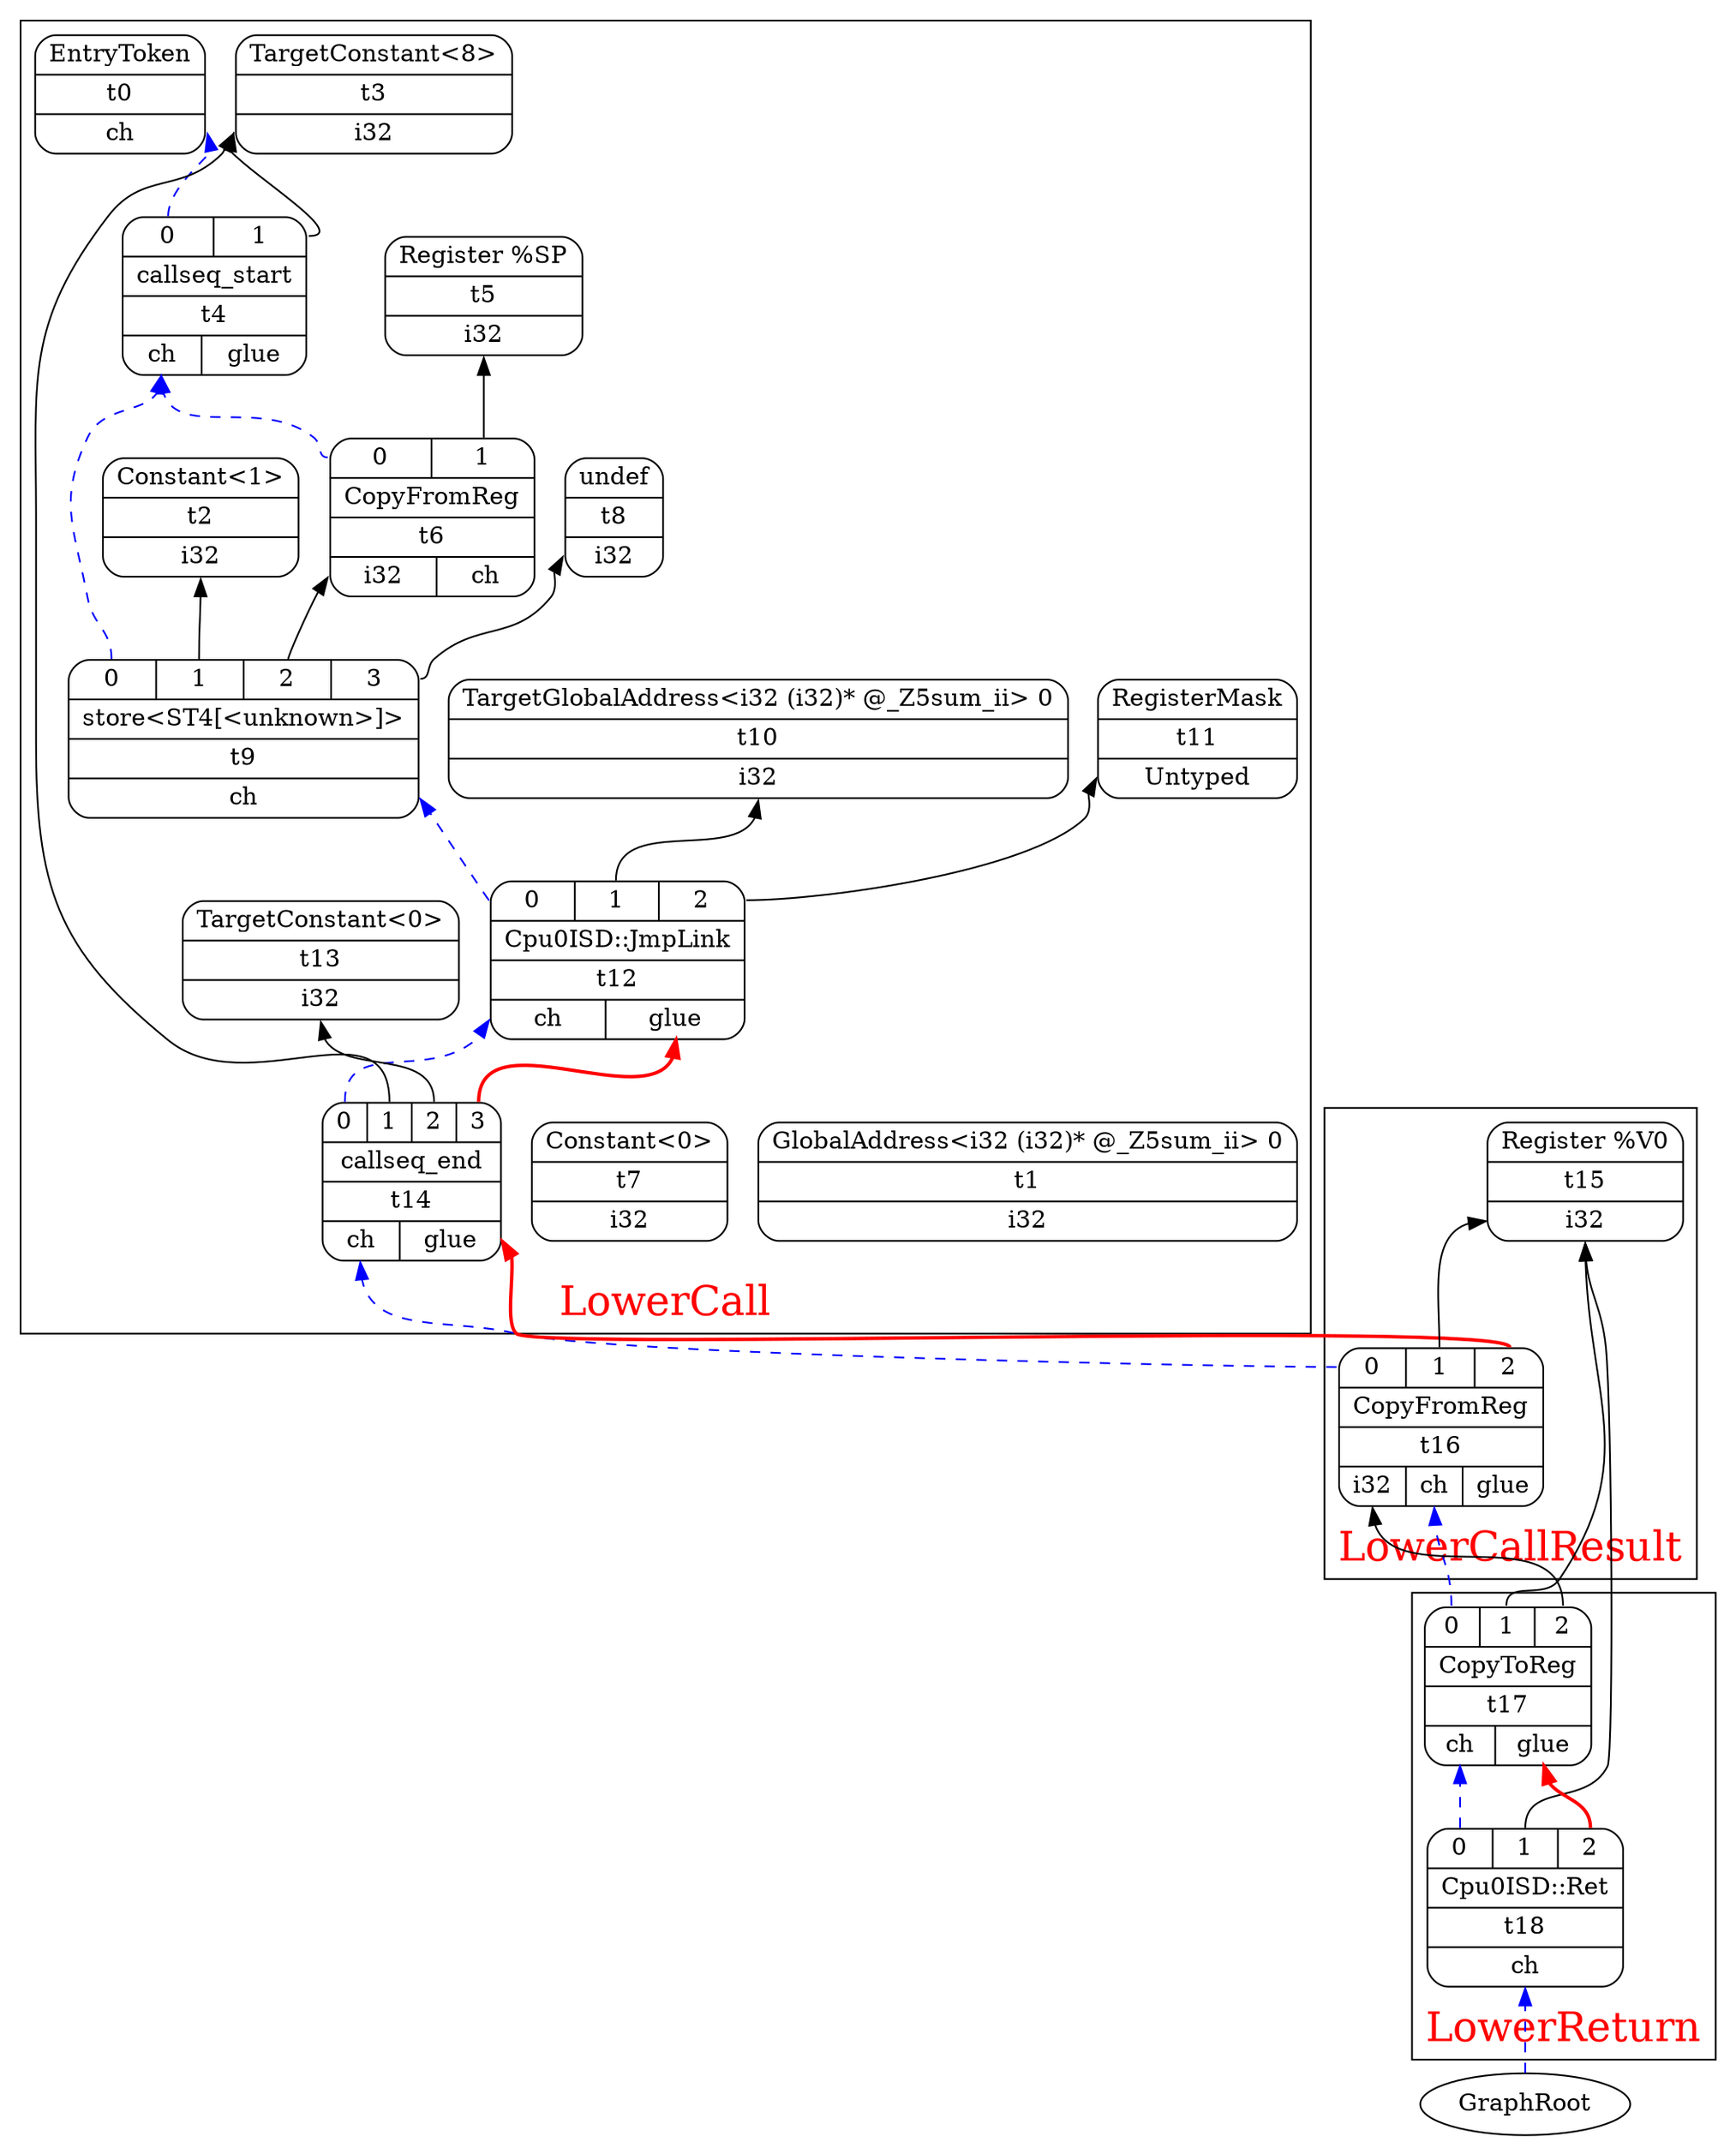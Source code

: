 digraph "dag-combine1 input for _Z10call_sum_iv:" {
	rankdir="BT";
//	label="Figure Outgoing arguments DAG (A) created for ch9_outgoing.cpp with -cpu0-s32-calls=true";

  subgraph cluster_0 {
    fontcolor=red;
    fontsize=24;
    label = "LowerCall";
	Node0x102f0d060 [shape=record,shape=Mrecord,label="{EntryToken|t0|{<d0>ch}}"];
	Node0x10304f200 [shape=record,shape=Mrecord,label="{GlobalAddress\<i32 (i32)* @_Z5sum_ii\> 0|t1|{<d0>i32}}"];
	Node0x10304f270 [shape=record,shape=Mrecord,label="{Constant\<1\>|t2|{<d0>i32}}"];
	Node0x10304f2e0 [shape=record,shape=Mrecord,label="{TargetConstant\<8\>|t3|{<d0>i32}}"];
	Node0x10304f350 [shape=record,shape=Mrecord,label="{{<s0>0|<s1>1}|callseq_start|t4|{<d0>ch|<d1>glue}}"];
	Node0x10304f350:s0 -> Node0x102f0d060:d0[color=blue,style=dashed];
	Node0x10304f350:s1 -> Node0x10304f2e0:d0;
	Node0x10304f3c0 [shape=record,shape=Mrecord,label="{Register %SP|t5|{<d0>i32}}"];
	Node0x10304f430 [shape=record,shape=Mrecord,label="{{<s0>0|<s1>1}|CopyFromReg|t6|{<d0>i32|<d1>ch}}"];
	Node0x10304f430:s0 -> Node0x10304f350:d0[color=blue,style=dashed];
	Node0x10304f430:s1 -> Node0x10304f3c0:d0;
	Node0x10304f4a0 [shape=record,shape=Mrecord,label="{Constant\<0\>|t7|{<d0>i32}}"];
	Node0x10304f510 [shape=record,shape=Mrecord,label="{undef|t8|{<d0>i32}}"];
	Node0x10304f580 [shape=record,shape=Mrecord,label="{{<s0>0|<s1>1|<s2>2|<s3>3}|store\<ST4[\<unknown\>]\>|t9|{<d0>ch}}"];
	Node0x10304f580:s0 -> Node0x10304f350:d0[color=blue,style=dashed];
	Node0x10304f580:s1 -> Node0x10304f270:d0;
	Node0x10304f580:s2 -> Node0x10304f430:d0;
	Node0x10304f580:s3 -> Node0x10304f510:d0;
	Node0x10304f5f0 [shape=record,shape=Mrecord,label="{TargetGlobalAddress\<i32 (i32)* @_Z5sum_ii\> 0|t10|{<d0>i32}}"];
	Node0x10304f660 [shape=record,shape=Mrecord,label="{RegisterMask|t11|{<d0>Untyped}}"];
	Node0x10304f6d0 [shape=record,shape=Mrecord,label="{{<s0>0|<s1>1|<s2>2}|Cpu0ISD::JmpLink|t12|{<d0>ch|<d1>glue}}"];
	Node0x10304f6d0:s0 -> Node0x10304f580:d0[color=blue,style=dashed];
	Node0x10304f6d0:s1 -> Node0x10304f5f0:d0;
	Node0x10304f6d0:s2 -> Node0x10304f660:d0;
	Node0x10304f740 [shape=record,shape=Mrecord,label="{TargetConstant\<0\>|t13|{<d0>i32}}"];
	Node0x10304f7b0 [shape=record,shape=Mrecord,label="{{<s0>0|<s1>1|<s2>2|<s3>3}|callseq_end|t14|{<d0>ch|<d1>glue}}"];
	Node0x10304f7b0:s0 -> Node0x10304f6d0:d0[color=blue,style=dashed];
	Node0x10304f7b0:s1 -> Node0x10304f2e0:d0;
	Node0x10304f7b0:s2 -> Node0x10304f740:d0;
	Node0x10304f7b0:s3 -> Node0x10304f6d0:d1[color=red,style=bold];
  }
  subgraph cluster_1 {
    fontcolor=red;
    fontsize=24;
    label = "LowerCallResult";
	Node0x10304f820 [shape=record,shape=Mrecord,label="{Register %V0|t15|{<d0>i32}}"];
	Node0x10304f890 [shape=record,shape=Mrecord,label="{{<s0>0|<s1>1|<s2>2}|CopyFromReg|t16|{<d0>i32|<d1>ch|<d2>glue}}"];
  }
  subgraph cluster_2 {
    fontcolor=red;
    fontsize=24;
    label = "LowerReturn";
	Node0x10304f900 [shape=record,shape=Mrecord,label="{{<s0>0|<s1>1|<s2>2}|CopyToReg|t17|{<d0>ch|<d1>glue}}"];
	Node0x10304f970 [shape=record,shape=Mrecord,label="{{<s0>0|<s1>1|<s2>2}|Cpu0ISD::Ret|t18|{<d0>ch}}"];
  }
	Node0x10304f890:s0 -> Node0x10304f7b0:d0[color=blue,style=dashed];
	Node0x10304f890:s1 -> Node0x10304f820:d0;
	Node0x10304f890:s2 -> Node0x10304f7b0:d1[color=red,style=bold];
	
	Node0x10304f900:s0 -> Node0x10304f890:d1[color=blue,style=dashed];
	Node0x10304f900:s1 -> Node0x10304f820:d0;
	Node0x10304f900:s2 -> Node0x10304f890:d0;
	Node0x10304f970:s0 -> Node0x10304f900:d0[color=blue,style=dashed];
	Node0x10304f970:s1 -> Node0x10304f820:d0;
	Node0x10304f970:s2 -> Node0x10304f900:d1[color=red,style=bold];
	
	Node0x0[ plaintext=circle, label ="GraphRoot"];
	Node0x0 -> Node0x10304f970:d0[color=blue,style=dashed];
}
